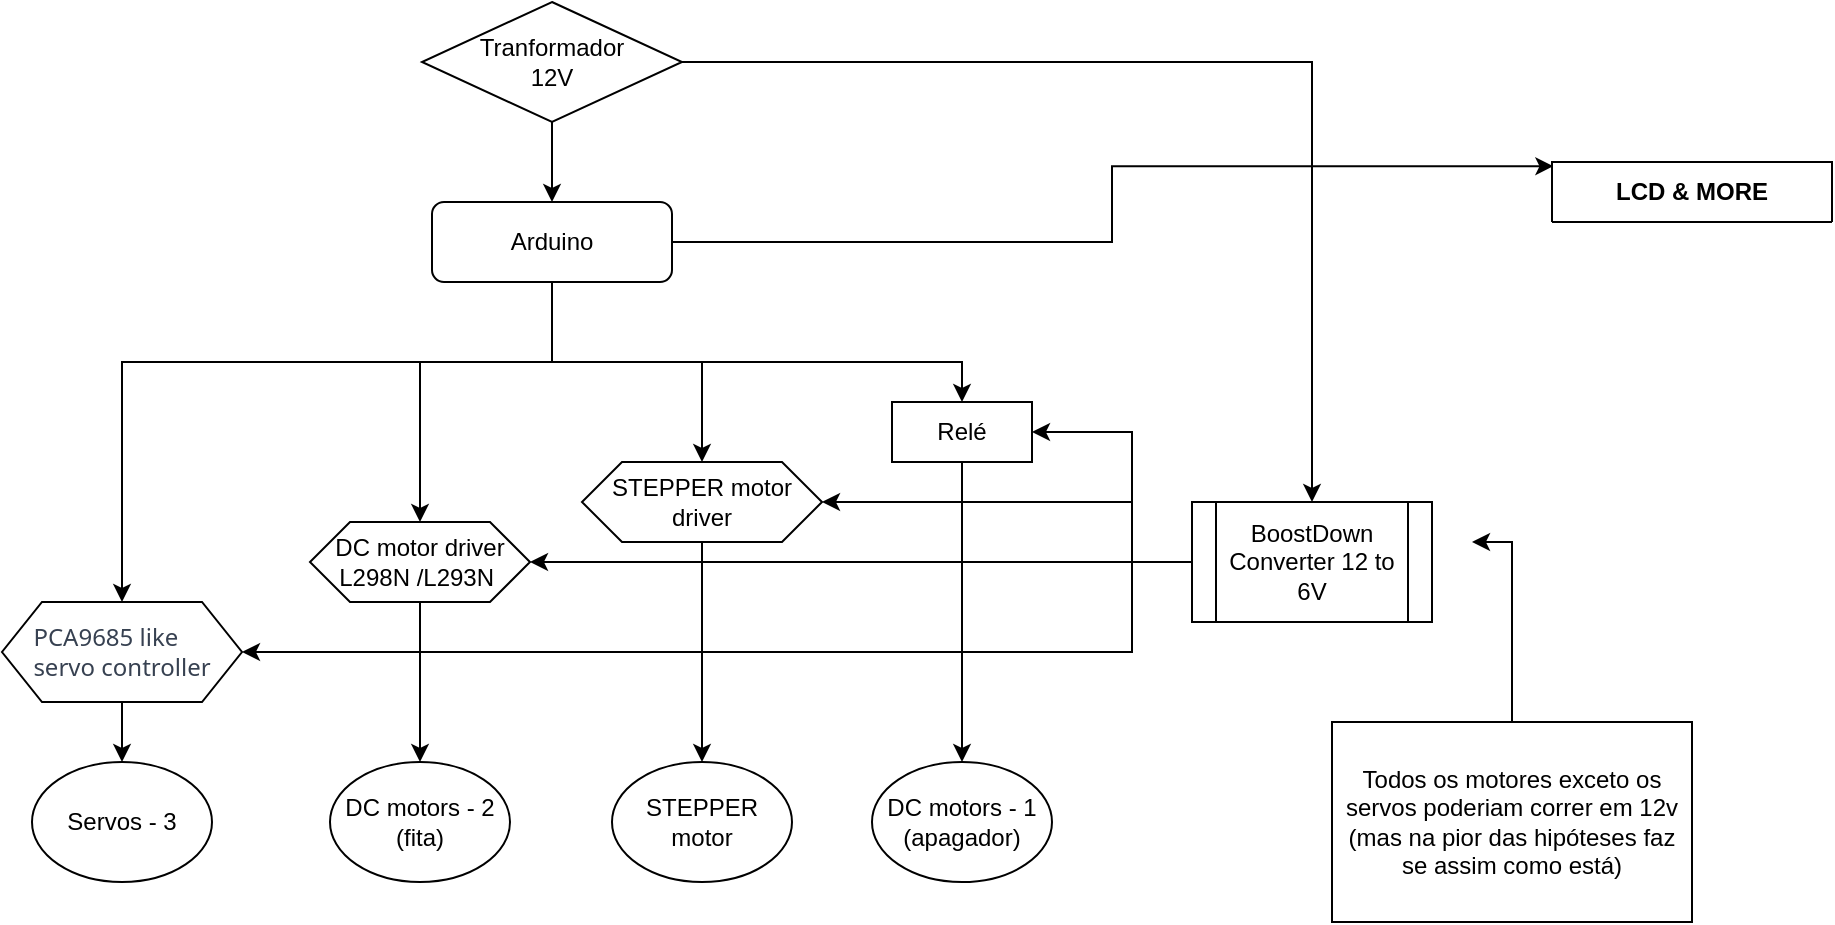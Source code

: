 <mxfile version="21.0.8" type="github">
  <diagram id="C5RBs43oDa-KdzZeNtuy" name="Page-1">
    <mxGraphModel dx="1434" dy="756" grid="1" gridSize="10" guides="1" tooltips="1" connect="1" arrows="1" fold="1" page="1" pageScale="1" pageWidth="827" pageHeight="1169" math="0" shadow="0">
      <root>
        <mxCell id="WIyWlLk6GJQsqaUBKTNV-0" />
        <mxCell id="WIyWlLk6GJQsqaUBKTNV-1" parent="WIyWlLk6GJQsqaUBKTNV-0" />
        <mxCell id="rxbA8oqwe8ahJq8Qh0FR-11" style="edgeStyle=orthogonalEdgeStyle;rounded=0;orthogonalLoop=1;jettySize=auto;html=1;entryX=0.5;entryY=0;entryDx=0;entryDy=0;" parent="WIyWlLk6GJQsqaUBKTNV-1" source="WIyWlLk6GJQsqaUBKTNV-3" target="rxbA8oqwe8ahJq8Qh0FR-8" edge="1">
          <mxGeometry relative="1" as="geometry">
            <Array as="points">
              <mxPoint x="310" y="300" />
              <mxPoint x="515" y="300" />
            </Array>
          </mxGeometry>
        </mxCell>
        <mxCell id="Qd1Z7RHTw6pURVh9gfv0-9" style="edgeStyle=orthogonalEdgeStyle;rounded=0;orthogonalLoop=1;jettySize=auto;html=1;entryX=0.5;entryY=0;entryDx=0;entryDy=0;" edge="1" parent="WIyWlLk6GJQsqaUBKTNV-1" source="WIyWlLk6GJQsqaUBKTNV-3" target="Qd1Z7RHTw6pURVh9gfv0-0">
          <mxGeometry relative="1" as="geometry">
            <Array as="points">
              <mxPoint x="310" y="300" />
              <mxPoint x="244" y="300" />
            </Array>
          </mxGeometry>
        </mxCell>
        <mxCell id="Qd1Z7RHTw6pURVh9gfv0-13" style="edgeStyle=orthogonalEdgeStyle;rounded=0;orthogonalLoop=1;jettySize=auto;html=1;entryX=0.5;entryY=0;entryDx=0;entryDy=0;" edge="1" parent="WIyWlLk6GJQsqaUBKTNV-1" source="WIyWlLk6GJQsqaUBKTNV-3" target="Qd1Z7RHTw6pURVh9gfv0-10">
          <mxGeometry relative="1" as="geometry">
            <Array as="points">
              <mxPoint x="310" y="300" />
              <mxPoint x="95" y="300" />
            </Array>
          </mxGeometry>
        </mxCell>
        <mxCell id="Qd1Z7RHTw6pURVh9gfv0-21" style="edgeStyle=orthogonalEdgeStyle;rounded=0;orthogonalLoop=1;jettySize=auto;html=1;entryX=0.005;entryY=0.07;entryDx=0;entryDy=0;entryPerimeter=0;" edge="1" parent="WIyWlLk6GJQsqaUBKTNV-1" source="WIyWlLk6GJQsqaUBKTNV-3" target="Qd1Z7RHTw6pURVh9gfv0-19">
          <mxGeometry relative="1" as="geometry" />
        </mxCell>
        <mxCell id="Qd1Z7RHTw6pURVh9gfv0-33" style="edgeStyle=orthogonalEdgeStyle;rounded=0;orthogonalLoop=1;jettySize=auto;html=1;entryX=0.5;entryY=0;entryDx=0;entryDy=0;" edge="1" parent="WIyWlLk6GJQsqaUBKTNV-1" source="WIyWlLk6GJQsqaUBKTNV-3" target="Qd1Z7RHTw6pURVh9gfv0-30">
          <mxGeometry relative="1" as="geometry">
            <Array as="points">
              <mxPoint x="310" y="300" />
              <mxPoint x="385" y="300" />
            </Array>
          </mxGeometry>
        </mxCell>
        <mxCell id="WIyWlLk6GJQsqaUBKTNV-3" value="Arduino&lt;br&gt;" style="rounded=1;whiteSpace=wrap;html=1;fontSize=12;glass=0;strokeWidth=1;shadow=0;" parent="WIyWlLk6GJQsqaUBKTNV-1" vertex="1">
          <mxGeometry x="250" y="220" width="120" height="40" as="geometry" />
        </mxCell>
        <mxCell id="Qd1Z7RHTw6pURVh9gfv0-3" style="edgeStyle=orthogonalEdgeStyle;rounded=0;orthogonalLoop=1;jettySize=auto;html=1;entryX=0.5;entryY=0;entryDx=0;entryDy=0;" edge="1" parent="WIyWlLk6GJQsqaUBKTNV-1" source="rxbA8oqwe8ahJq8Qh0FR-1" target="WIyWlLk6GJQsqaUBKTNV-3">
          <mxGeometry relative="1" as="geometry" />
        </mxCell>
        <mxCell id="Qd1Z7RHTw6pURVh9gfv0-4" style="edgeStyle=orthogonalEdgeStyle;rounded=0;orthogonalLoop=1;jettySize=auto;html=1;entryX=0.5;entryY=0;entryDx=0;entryDy=0;" edge="1" parent="WIyWlLk6GJQsqaUBKTNV-1" source="rxbA8oqwe8ahJq8Qh0FR-1" target="rxbA8oqwe8ahJq8Qh0FR-2">
          <mxGeometry relative="1" as="geometry" />
        </mxCell>
        <mxCell id="rxbA8oqwe8ahJq8Qh0FR-1" value="Tranformador&lt;br&gt;12V" style="rhombus;whiteSpace=wrap;html=1;" parent="WIyWlLk6GJQsqaUBKTNV-1" vertex="1">
          <mxGeometry x="245" y="120" width="130" height="60" as="geometry" />
        </mxCell>
        <mxCell id="Qd1Z7RHTw6pURVh9gfv0-6" style="edgeStyle=orthogonalEdgeStyle;rounded=0;orthogonalLoop=1;jettySize=auto;html=1;entryX=1;entryY=0.5;entryDx=0;entryDy=0;" edge="1" parent="WIyWlLk6GJQsqaUBKTNV-1" source="rxbA8oqwe8ahJq8Qh0FR-2" target="rxbA8oqwe8ahJq8Qh0FR-8">
          <mxGeometry relative="1" as="geometry">
            <Array as="points">
              <mxPoint x="600" y="400" />
              <mxPoint x="600" y="335" />
            </Array>
          </mxGeometry>
        </mxCell>
        <mxCell id="Qd1Z7RHTw6pURVh9gfv0-8" style="edgeStyle=orthogonalEdgeStyle;rounded=0;orthogonalLoop=1;jettySize=auto;html=1;" edge="1" parent="WIyWlLk6GJQsqaUBKTNV-1" source="rxbA8oqwe8ahJq8Qh0FR-2" target="Qd1Z7RHTw6pURVh9gfv0-0">
          <mxGeometry relative="1" as="geometry" />
        </mxCell>
        <mxCell id="Qd1Z7RHTw6pURVh9gfv0-14" style="edgeStyle=orthogonalEdgeStyle;rounded=0;orthogonalLoop=1;jettySize=auto;html=1;entryX=1;entryY=0.5;entryDx=0;entryDy=0;" edge="1" parent="WIyWlLk6GJQsqaUBKTNV-1" source="rxbA8oqwe8ahJq8Qh0FR-2" target="Qd1Z7RHTw6pURVh9gfv0-10">
          <mxGeometry relative="1" as="geometry">
            <Array as="points">
              <mxPoint x="600" y="400" />
              <mxPoint x="600" y="445" />
            </Array>
          </mxGeometry>
        </mxCell>
        <mxCell id="Qd1Z7RHTw6pURVh9gfv0-31" style="edgeStyle=orthogonalEdgeStyle;rounded=0;orthogonalLoop=1;jettySize=auto;html=1;entryX=1;entryY=0.5;entryDx=0;entryDy=0;" edge="1" parent="WIyWlLk6GJQsqaUBKTNV-1" source="rxbA8oqwe8ahJq8Qh0FR-2" target="Qd1Z7RHTw6pURVh9gfv0-30">
          <mxGeometry relative="1" as="geometry">
            <Array as="points">
              <mxPoint x="600" y="400" />
              <mxPoint x="600" y="370" />
            </Array>
          </mxGeometry>
        </mxCell>
        <mxCell id="rxbA8oqwe8ahJq8Qh0FR-2" value="BoostDown&lt;br&gt;Converter 12 to 6V" style="shape=process;whiteSpace=wrap;html=1;backgroundOutline=1;rotation=0;" parent="WIyWlLk6GJQsqaUBKTNV-1" vertex="1">
          <mxGeometry x="630" y="370" width="120" height="60" as="geometry" />
        </mxCell>
        <mxCell id="rxbA8oqwe8ahJq8Qh0FR-5" value="Servos - 3" style="ellipse;whiteSpace=wrap;html=1;" parent="WIyWlLk6GJQsqaUBKTNV-1" vertex="1">
          <mxGeometry x="50" y="500" width="90" height="60" as="geometry" />
        </mxCell>
        <mxCell id="rxbA8oqwe8ahJq8Qh0FR-6" value="DC motors - 2&lt;br&gt;(fita)" style="ellipse;whiteSpace=wrap;html=1;" parent="WIyWlLk6GJQsqaUBKTNV-1" vertex="1">
          <mxGeometry x="199" y="500" width="90" height="60" as="geometry" />
        </mxCell>
        <mxCell id="rxbA8oqwe8ahJq8Qh0FR-7" value="DC motors - 1&lt;br&gt;(apagador)" style="ellipse;whiteSpace=wrap;html=1;" parent="WIyWlLk6GJQsqaUBKTNV-1" vertex="1">
          <mxGeometry x="470" y="500" width="90" height="60" as="geometry" />
        </mxCell>
        <mxCell id="rxbA8oqwe8ahJq8Qh0FR-10" style="edgeStyle=orthogonalEdgeStyle;rounded=0;orthogonalLoop=1;jettySize=auto;html=1;entryX=0.5;entryY=0;entryDx=0;entryDy=0;" parent="WIyWlLk6GJQsqaUBKTNV-1" source="rxbA8oqwe8ahJq8Qh0FR-8" target="rxbA8oqwe8ahJq8Qh0FR-7" edge="1">
          <mxGeometry relative="1" as="geometry" />
        </mxCell>
        <mxCell id="rxbA8oqwe8ahJq8Qh0FR-8" value="Relé" style="rounded=0;whiteSpace=wrap;html=1;" parent="WIyWlLk6GJQsqaUBKTNV-1" vertex="1">
          <mxGeometry x="480" y="320" width="70" height="30" as="geometry" />
        </mxCell>
        <mxCell id="Qd1Z7RHTw6pURVh9gfv0-2" style="edgeStyle=orthogonalEdgeStyle;rounded=0;orthogonalLoop=1;jettySize=auto;html=1;entryX=0.5;entryY=0;entryDx=0;entryDy=0;" edge="1" parent="WIyWlLk6GJQsqaUBKTNV-1" source="Qd1Z7RHTw6pURVh9gfv0-0" target="rxbA8oqwe8ahJq8Qh0FR-6">
          <mxGeometry relative="1" as="geometry" />
        </mxCell>
        <mxCell id="Qd1Z7RHTw6pURVh9gfv0-0" value="DC motor driver&lt;br&gt;L298N /L293N&amp;nbsp;" style="shape=hexagon;perimeter=hexagonPerimeter2;whiteSpace=wrap;html=1;fixedSize=1;" vertex="1" parent="WIyWlLk6GJQsqaUBKTNV-1">
          <mxGeometry x="189" y="380" width="110" height="40" as="geometry" />
        </mxCell>
        <mxCell id="Qd1Z7RHTw6pURVh9gfv0-12" style="edgeStyle=orthogonalEdgeStyle;rounded=0;orthogonalLoop=1;jettySize=auto;html=1;entryX=0.5;entryY=0;entryDx=0;entryDy=0;" edge="1" parent="WIyWlLk6GJQsqaUBKTNV-1" source="Qd1Z7RHTw6pURVh9gfv0-10" target="rxbA8oqwe8ahJq8Qh0FR-5">
          <mxGeometry relative="1" as="geometry" />
        </mxCell>
        <mxCell id="Qd1Z7RHTw6pURVh9gfv0-10" value="&lt;br&gt;&lt;div style=&quot;text-align: start;&quot;&gt;&lt;font face=&quot;Söhne, ui-sans-serif, system-ui, -apple-system, Segoe UI, Roboto, Ubuntu, Cantarell, Noto Sans, sans-serif, Helvetica Neue, Arial, Apple Color Emoji, Segoe UI Emoji, Segoe UI Symbol, Noto Color Emoji&quot; color=&quot;#374151&quot;&gt;PCA9685 like&amp;nbsp;&lt;/font&gt;&lt;/div&gt;&lt;div style=&quot;text-align: start;&quot;&gt;&lt;font face=&quot;Söhne, ui-sans-serif, system-ui, -apple-system, Segoe UI, Roboto, Ubuntu, Cantarell, Noto Sans, sans-serif, Helvetica Neue, Arial, Apple Color Emoji, Segoe UI Emoji, Segoe UI Symbol, Noto Color Emoji&quot; color=&quot;#374151&quot;&gt;servo&amp;nbsp;&lt;/font&gt;&lt;span style=&quot;color: rgb(55, 65, 81); font-family: Söhne, ui-sans-serif, system-ui, -apple-system, &amp;quot;Segoe UI&amp;quot;, Roboto, Ubuntu, Cantarell, &amp;quot;Noto Sans&amp;quot;, sans-serif, &amp;quot;Helvetica Neue&amp;quot;, Arial, &amp;quot;Apple Color Emoji&amp;quot;, &amp;quot;Segoe UI Emoji&amp;quot;, &amp;quot;Segoe UI Symbol&amp;quot;, &amp;quot;Noto Color Emoji&amp;quot;; background-color: initial;&quot;&gt;controller&lt;/span&gt;&lt;/div&gt;&lt;div style=&quot;text-align: start;&quot;&gt;&lt;font face=&quot;Söhne, ui-sans-serif, system-ui, -apple-system, Segoe UI, Roboto, Ubuntu, Cantarell, Noto Sans, sans-serif, Helvetica Neue, Arial, Apple Color Emoji, Segoe UI Emoji, Segoe UI Symbol, Noto Color Emoji&quot; color=&quot;#374151&quot;&gt;&lt;br&gt;&lt;/font&gt;&lt;/div&gt;" style="shape=hexagon;perimeter=hexagonPerimeter2;whiteSpace=wrap;html=1;fixedSize=1;" vertex="1" parent="WIyWlLk6GJQsqaUBKTNV-1">
          <mxGeometry x="35" y="420" width="120" height="50" as="geometry" />
        </mxCell>
        <mxCell id="Qd1Z7RHTw6pURVh9gfv0-19" value="LCD &amp;amp; MORE" style="swimlane;whiteSpace=wrap;html=1;startSize=30;" vertex="1" collapsed="1" parent="WIyWlLk6GJQsqaUBKTNV-1">
          <mxGeometry x="810" y="200" width="140" height="30" as="geometry">
            <mxRectangle x="650" y="200" width="200" height="320" as="alternateBounds" />
          </mxGeometry>
        </mxCell>
        <mxCell id="Qd1Z7RHTw6pURVh9gfv0-17" value="LCD &amp;amp; Buttons SHIELD" style="shape=internalStorage;whiteSpace=wrap;html=1;backgroundOutline=1;dx=0;dy=10;" vertex="1" parent="Qd1Z7RHTw6pURVh9gfv0-19">
          <mxGeometry y="30" width="200" height="40" as="geometry" />
        </mxCell>
        <mxCell id="Qd1Z7RHTw6pURVh9gfv0-24" value="SD reader/writer" style="rounded=0;whiteSpace=wrap;html=1;" vertex="1" parent="Qd1Z7RHTw6pURVh9gfv0-19">
          <mxGeometry y="100" width="200" height="30" as="geometry" />
        </mxCell>
        <mxCell id="Qd1Z7RHTw6pURVh9gfv0-23" value="Encoder rotativo" style="rounded=0;whiteSpace=wrap;html=1;" vertex="1" parent="Qd1Z7RHTw6pURVh9gfv0-19">
          <mxGeometry y="70" width="200" height="30" as="geometry" />
        </mxCell>
        <mxCell id="Qd1Z7RHTw6pURVh9gfv0-25" value="Fotoresistências x2" style="rounded=0;whiteSpace=wrap;html=1;" vertex="1" parent="Qd1Z7RHTw6pURVh9gfv0-19">
          <mxGeometry y="130" width="200" height="30" as="geometry" />
        </mxCell>
        <mxCell id="Qd1Z7RHTw6pURVh9gfv0-26" value="resistências 230 / 10k" style="rounded=0;whiteSpace=wrap;html=1;" vertex="1" parent="Qd1Z7RHTw6pURVh9gfv0-19">
          <mxGeometry y="160" width="200" height="30" as="geometry" />
        </mxCell>
        <mxCell id="Qd1Z7RHTw6pURVh9gfv0-27" value="white LED x2" style="rounded=0;whiteSpace=wrap;html=1;" vertex="1" parent="Qd1Z7RHTw6pURVh9gfv0-19">
          <mxGeometry y="190" width="200" height="30" as="geometry" />
        </mxCell>
        <mxCell id="Qd1Z7RHTw6pURVh9gfv0-28" value="LED e sensor IR ? x2" style="rounded=0;whiteSpace=wrap;html=1;" vertex="1" parent="Qd1Z7RHTw6pURVh9gfv0-19">
          <mxGeometry y="220" width="200" height="30" as="geometry" />
        </mxCell>
        <mxCell id="Qd1Z7RHTw6pURVh9gfv0-29" value="STEPPER motor" style="ellipse;whiteSpace=wrap;html=1;" vertex="1" parent="WIyWlLk6GJQsqaUBKTNV-1">
          <mxGeometry x="340" y="500" width="90" height="60" as="geometry" />
        </mxCell>
        <mxCell id="Qd1Z7RHTw6pURVh9gfv0-32" style="edgeStyle=orthogonalEdgeStyle;rounded=0;orthogonalLoop=1;jettySize=auto;html=1;entryX=0.5;entryY=0;entryDx=0;entryDy=0;" edge="1" parent="WIyWlLk6GJQsqaUBKTNV-1" source="Qd1Z7RHTw6pURVh9gfv0-30" target="Qd1Z7RHTw6pURVh9gfv0-29">
          <mxGeometry relative="1" as="geometry" />
        </mxCell>
        <mxCell id="Qd1Z7RHTw6pURVh9gfv0-30" value="STEPPER motor&lt;br&gt;driver" style="shape=hexagon;perimeter=hexagonPerimeter2;whiteSpace=wrap;html=1;fixedSize=1;" vertex="1" parent="WIyWlLk6GJQsqaUBKTNV-1">
          <mxGeometry x="325" y="350" width="120" height="40" as="geometry" />
        </mxCell>
        <mxCell id="Qd1Z7RHTw6pURVh9gfv0-35" style="edgeStyle=orthogonalEdgeStyle;rounded=0;orthogonalLoop=1;jettySize=auto;html=1;" edge="1" parent="WIyWlLk6GJQsqaUBKTNV-1" source="Qd1Z7RHTw6pURVh9gfv0-34">
          <mxGeometry relative="1" as="geometry">
            <mxPoint x="770" y="390" as="targetPoint" />
            <Array as="points">
              <mxPoint x="790" y="390" />
            </Array>
          </mxGeometry>
        </mxCell>
        <mxCell id="Qd1Z7RHTw6pURVh9gfv0-34" value="Todos os motores exceto os servos poderiam correr em 12v (mas na pior das hipóteses faz se assim como está)" style="rounded=0;whiteSpace=wrap;html=1;" vertex="1" parent="WIyWlLk6GJQsqaUBKTNV-1">
          <mxGeometry x="700" y="480" width="180" height="100" as="geometry" />
        </mxCell>
      </root>
    </mxGraphModel>
  </diagram>
</mxfile>
